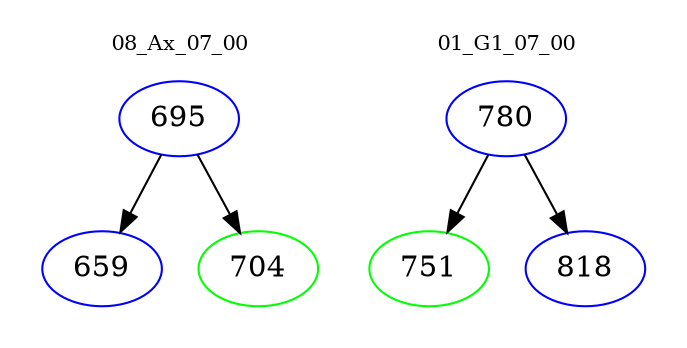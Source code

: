 digraph{
subgraph cluster_0 {
color = white
label = "08_Ax_07_00";
fontsize=10;
T0_695 [label="695", color="blue"]
T0_695 -> T0_659 [color="black"]
T0_659 [label="659", color="blue"]
T0_695 -> T0_704 [color="black"]
T0_704 [label="704", color="green"]
}
subgraph cluster_1 {
color = white
label = "01_G1_07_00";
fontsize=10;
T1_780 [label="780", color="blue"]
T1_780 -> T1_751 [color="black"]
T1_751 [label="751", color="green"]
T1_780 -> T1_818 [color="black"]
T1_818 [label="818", color="blue"]
}
}

